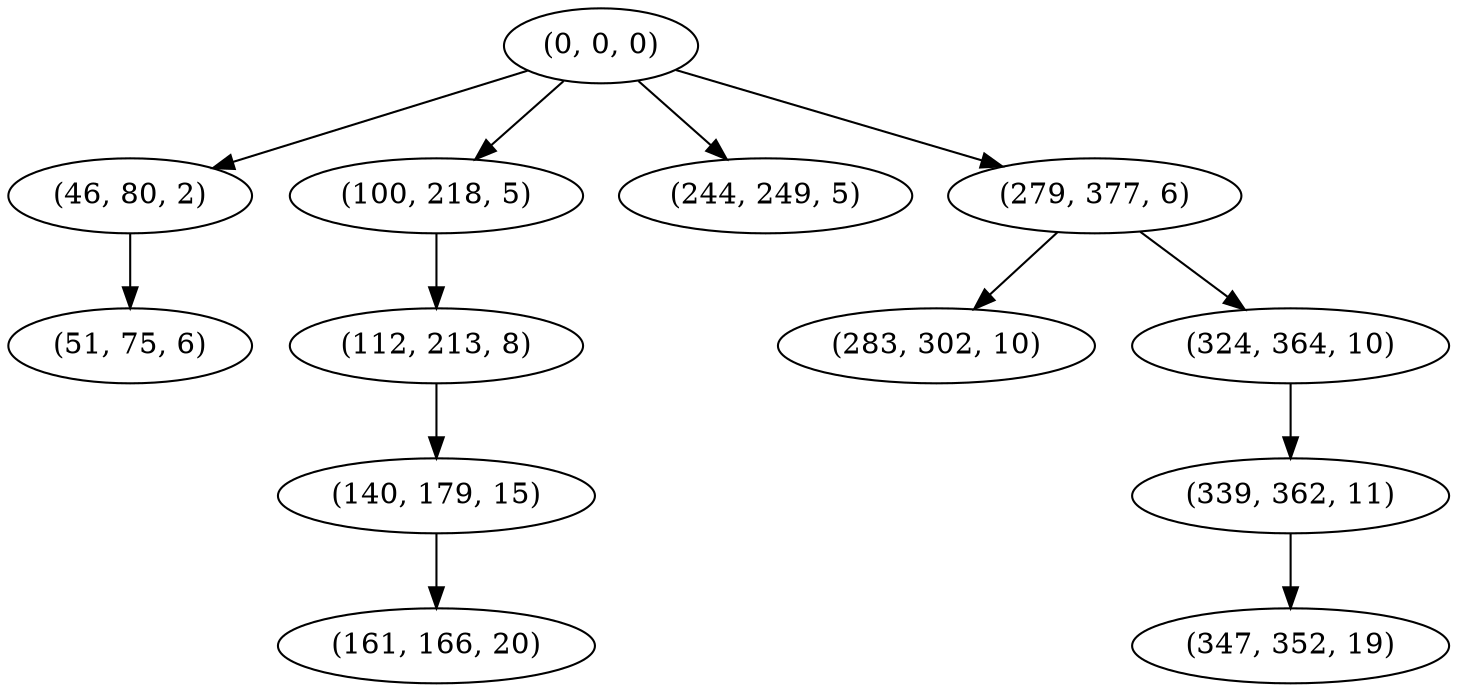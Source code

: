 digraph tree {
    "(0, 0, 0)";
    "(46, 80, 2)";
    "(51, 75, 6)";
    "(100, 218, 5)";
    "(112, 213, 8)";
    "(140, 179, 15)";
    "(161, 166, 20)";
    "(244, 249, 5)";
    "(279, 377, 6)";
    "(283, 302, 10)";
    "(324, 364, 10)";
    "(339, 362, 11)";
    "(347, 352, 19)";
    "(0, 0, 0)" -> "(46, 80, 2)";
    "(0, 0, 0)" -> "(100, 218, 5)";
    "(0, 0, 0)" -> "(244, 249, 5)";
    "(0, 0, 0)" -> "(279, 377, 6)";
    "(46, 80, 2)" -> "(51, 75, 6)";
    "(100, 218, 5)" -> "(112, 213, 8)";
    "(112, 213, 8)" -> "(140, 179, 15)";
    "(140, 179, 15)" -> "(161, 166, 20)";
    "(279, 377, 6)" -> "(283, 302, 10)";
    "(279, 377, 6)" -> "(324, 364, 10)";
    "(324, 364, 10)" -> "(339, 362, 11)";
    "(339, 362, 11)" -> "(347, 352, 19)";
}
